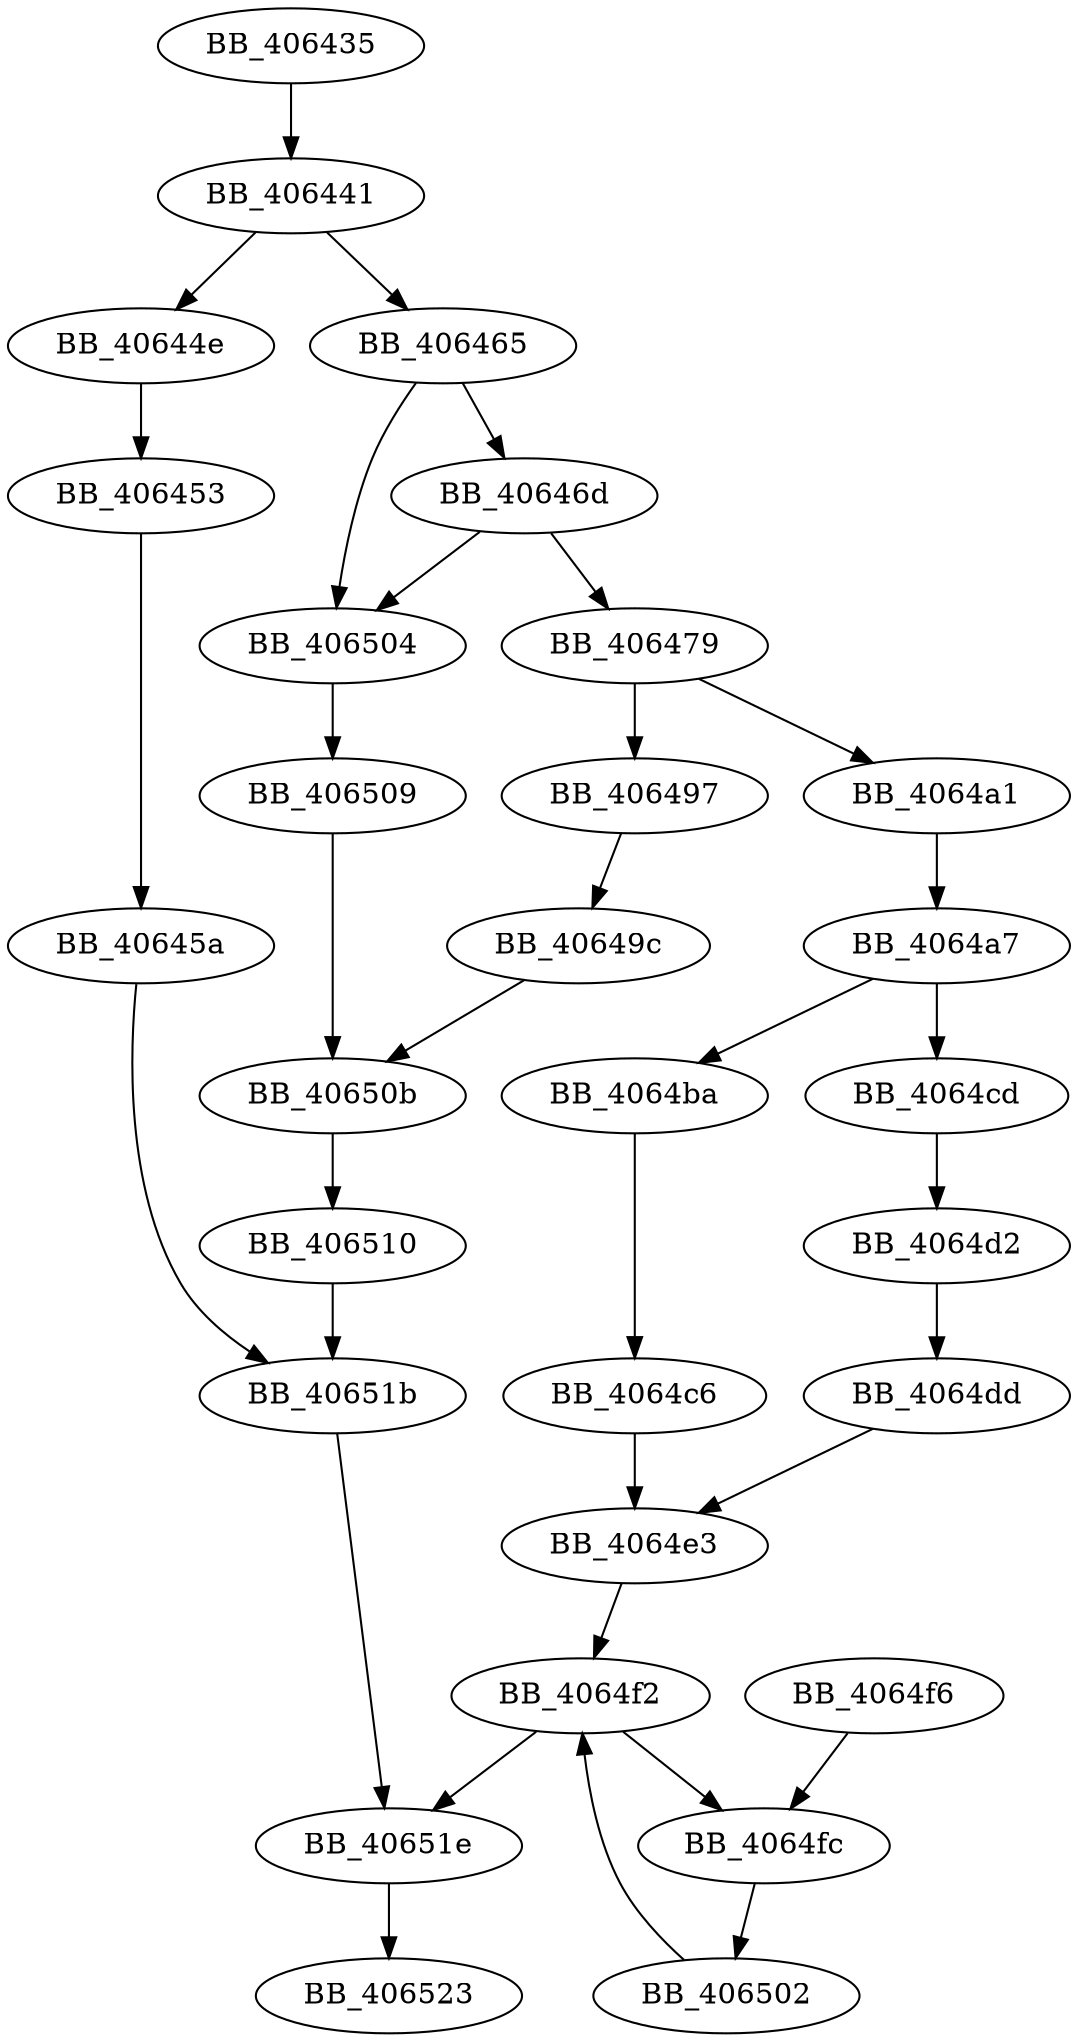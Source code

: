 DiGraph __write{
BB_406435->BB_406441
BB_406441->BB_40644e
BB_406441->BB_406465
BB_40644e->BB_406453
BB_406453->BB_40645a
BB_40645a->BB_40651b
BB_406465->BB_40646d
BB_406465->BB_406504
BB_40646d->BB_406479
BB_40646d->BB_406504
BB_406479->BB_406497
BB_406479->BB_4064a1
BB_406497->BB_40649c
BB_40649c->BB_40650b
BB_4064a1->BB_4064a7
BB_4064a7->BB_4064ba
BB_4064a7->BB_4064cd
BB_4064ba->BB_4064c6
BB_4064c6->BB_4064e3
BB_4064cd->BB_4064d2
BB_4064d2->BB_4064dd
BB_4064dd->BB_4064e3
BB_4064e3->BB_4064f2
BB_4064f2->BB_4064fc
BB_4064f2->BB_40651e
BB_4064f6->BB_4064fc
BB_4064fc->BB_406502
BB_406502->BB_4064f2
BB_406504->BB_406509
BB_406509->BB_40650b
BB_40650b->BB_406510
BB_406510->BB_40651b
BB_40651b->BB_40651e
BB_40651e->BB_406523
}
